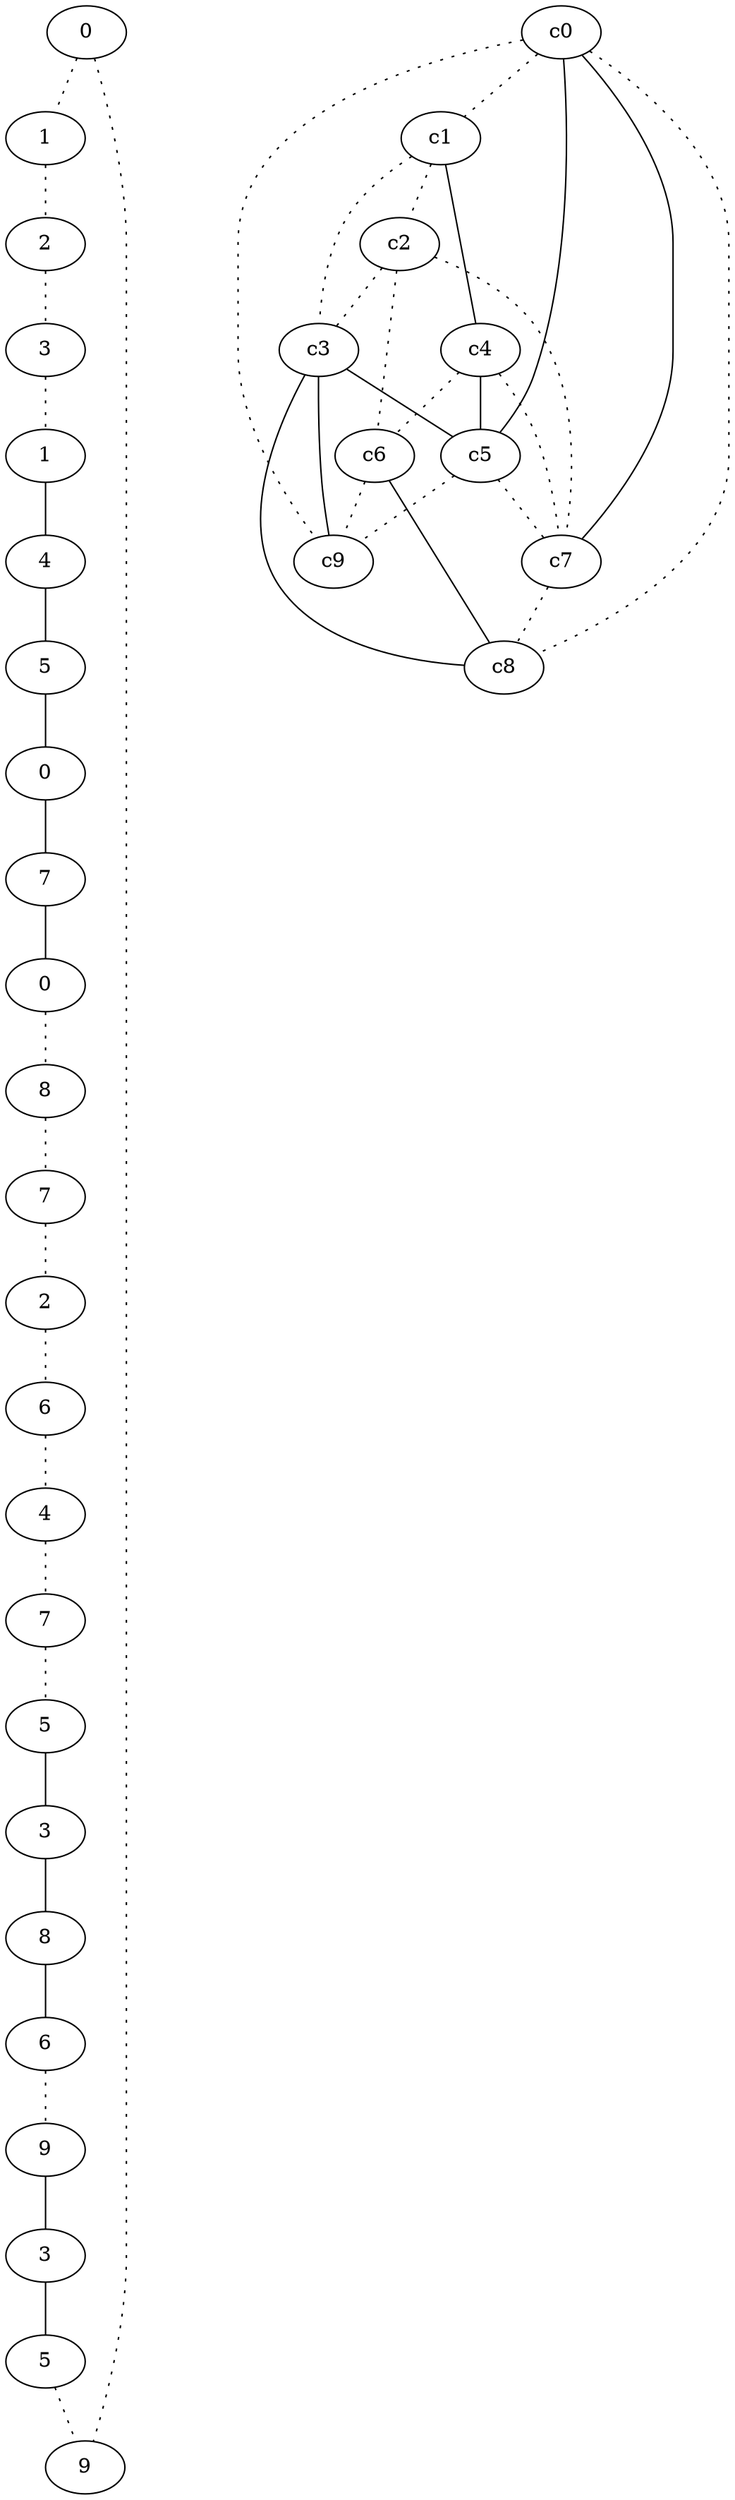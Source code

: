 graph {
a0[label=0];
a1[label=1];
a2[label=2];
a3[label=3];
a4[label=1];
a5[label=4];
a6[label=5];
a7[label=0];
a8[label=7];
a9[label=0];
a10[label=8];
a11[label=7];
a12[label=2];
a13[label=6];
a14[label=4];
a15[label=7];
a16[label=5];
a17[label=3];
a18[label=8];
a19[label=6];
a20[label=9];
a21[label=3];
a22[label=5];
a23[label=9];
a0 -- a1 [style=dotted];
a0 -- a23 [style=dotted];
a1 -- a2 [style=dotted];
a2 -- a3 [style=dotted];
a3 -- a4 [style=dotted];
a4 -- a5;
a5 -- a6;
a6 -- a7;
a7 -- a8;
a8 -- a9;
a9 -- a10 [style=dotted];
a10 -- a11 [style=dotted];
a11 -- a12 [style=dotted];
a12 -- a13 [style=dotted];
a13 -- a14 [style=dotted];
a14 -- a15 [style=dotted];
a15 -- a16 [style=dotted];
a16 -- a17;
a17 -- a18;
a18 -- a19;
a19 -- a20 [style=dotted];
a20 -- a21;
a21 -- a22;
a22 -- a23 [style=dotted];
c0 -- c1 [style=dotted];
c0 -- c5;
c0 -- c7;
c0 -- c8 [style=dotted];
c0 -- c9 [style=dotted];
c1 -- c2 [style=dotted];
c1 -- c3 [style=dotted];
c1 -- c4;
c2 -- c3 [style=dotted];
c2 -- c6 [style=dotted];
c2 -- c7 [style=dotted];
c3 -- c5;
c3 -- c8;
c3 -- c9;
c4 -- c5;
c4 -- c6 [style=dotted];
c4 -- c7 [style=dotted];
c5 -- c7 [style=dotted];
c5 -- c9 [style=dotted];
c6 -- c8;
c6 -- c9 [style=dotted];
c7 -- c8 [style=dotted];
}
